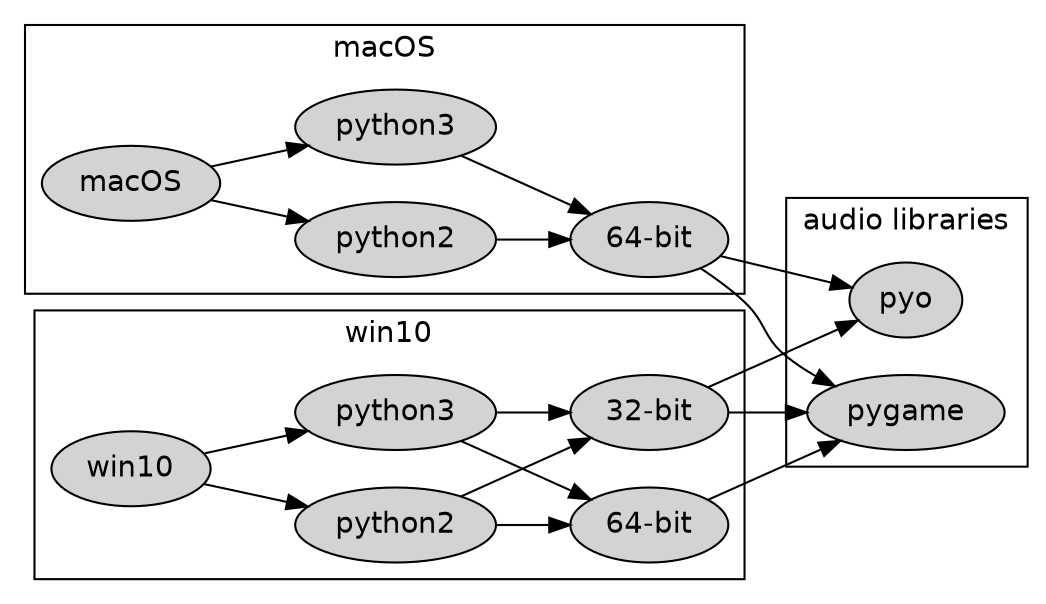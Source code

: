 digraph {
  rankdir=LR;
  fontname=Helvetica;
  node[fontname=Helvetica, style=filled];

  subgraph cluster_audio {
    label="audio libraries";
    pyo;
    pygame;
  }

  subgraph cluster_macos {
    label="macOS";
    macOS -> {mac_python2, mac_python3} -> mac_64bit -> {pyo, pygame};
  }

  subgraph cluster_win {
    label="win10";
    win10 -> {win_python2, win_python3} -> {win_32bit, win_64bit};
    win_32bit -> pyo;
    {win_32bit, win_64bit} -> pygame;
  }

  mac_python2, win_python2[label="python2"];
  mac_python3, win_python3[label="python3"];
  win_64bit, mac_64bit[label="64-bit"];
  win_32bit[label="32-bit"];
}
